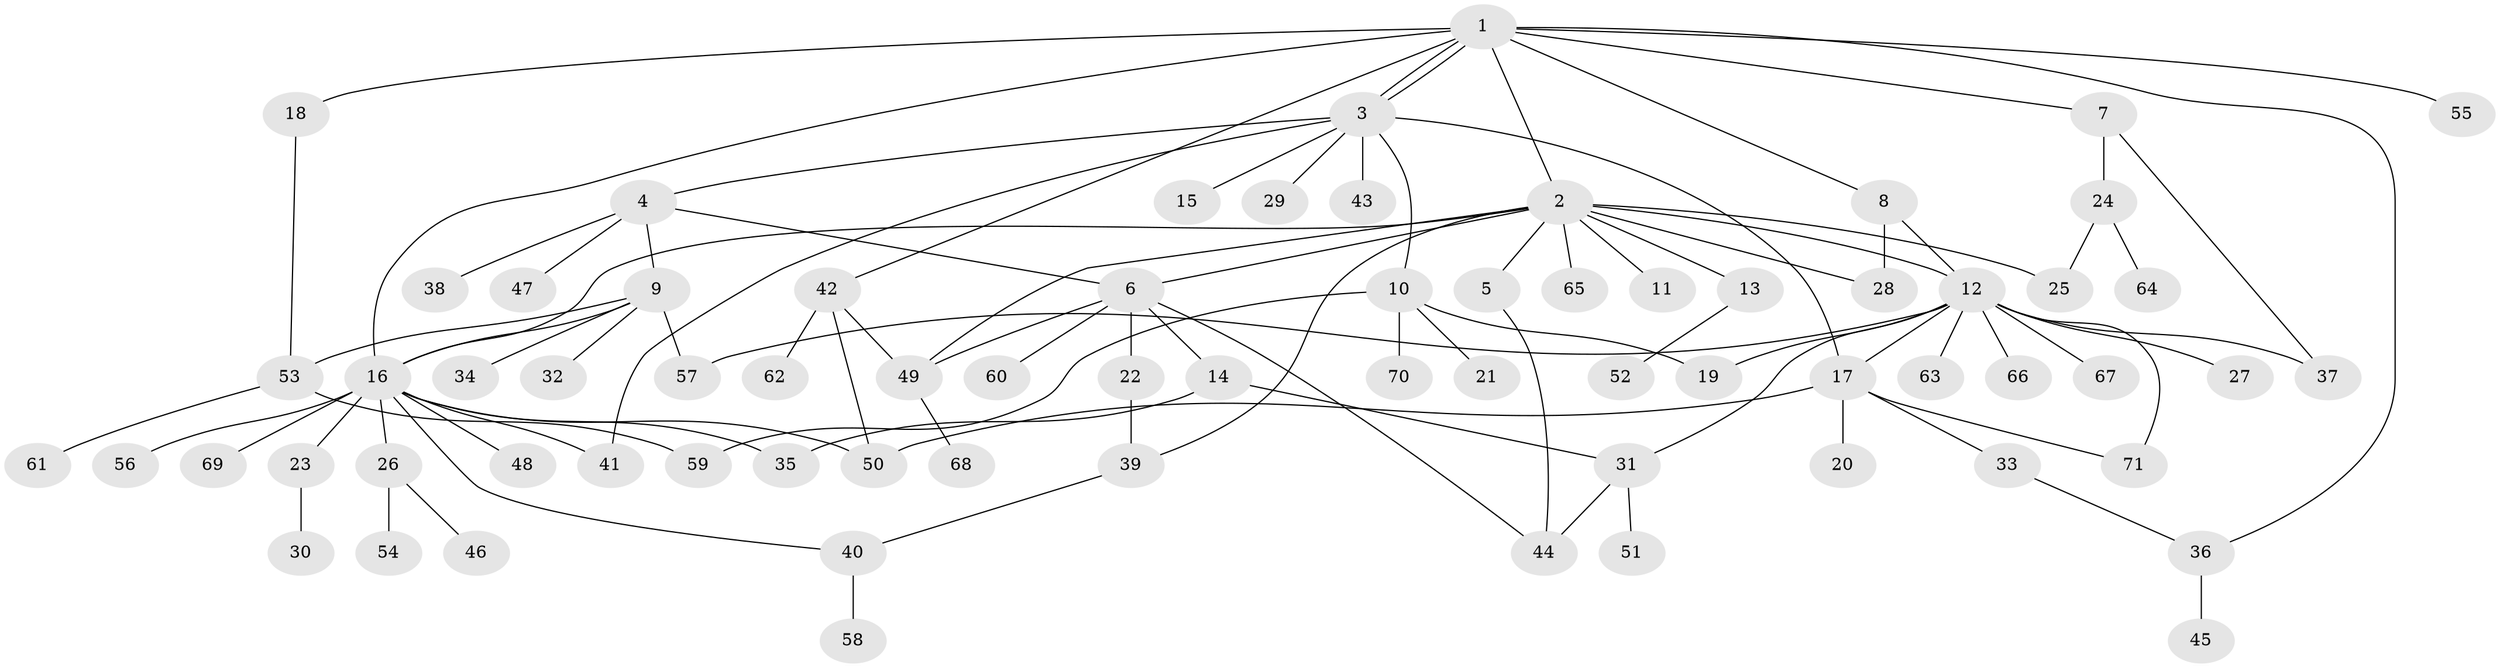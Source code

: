 // coarse degree distribution, {8: 0.09523809523809523, 10: 0.047619047619047616, 3: 0.23809523809523808, 1: 0.38095238095238093, 6: 0.09523809523809523, 5: 0.047619047619047616, 2: 0.09523809523809523}
// Generated by graph-tools (version 1.1) at 2025/18/03/04/25 18:18:07]
// undirected, 71 vertices, 96 edges
graph export_dot {
graph [start="1"]
  node [color=gray90,style=filled];
  1;
  2;
  3;
  4;
  5;
  6;
  7;
  8;
  9;
  10;
  11;
  12;
  13;
  14;
  15;
  16;
  17;
  18;
  19;
  20;
  21;
  22;
  23;
  24;
  25;
  26;
  27;
  28;
  29;
  30;
  31;
  32;
  33;
  34;
  35;
  36;
  37;
  38;
  39;
  40;
  41;
  42;
  43;
  44;
  45;
  46;
  47;
  48;
  49;
  50;
  51;
  52;
  53;
  54;
  55;
  56;
  57;
  58;
  59;
  60;
  61;
  62;
  63;
  64;
  65;
  66;
  67;
  68;
  69;
  70;
  71;
  1 -- 2;
  1 -- 3;
  1 -- 3;
  1 -- 7;
  1 -- 8;
  1 -- 16;
  1 -- 18;
  1 -- 36;
  1 -- 42;
  1 -- 55;
  2 -- 5;
  2 -- 6;
  2 -- 11;
  2 -- 12;
  2 -- 13;
  2 -- 16;
  2 -- 25;
  2 -- 28;
  2 -- 39;
  2 -- 49;
  2 -- 65;
  3 -- 4;
  3 -- 10;
  3 -- 15;
  3 -- 17;
  3 -- 29;
  3 -- 41;
  3 -- 43;
  4 -- 6;
  4 -- 9;
  4 -- 38;
  4 -- 47;
  5 -- 44;
  6 -- 14;
  6 -- 22;
  6 -- 44;
  6 -- 49;
  6 -- 60;
  7 -- 24;
  7 -- 37;
  8 -- 12;
  8 -- 28;
  9 -- 16;
  9 -- 32;
  9 -- 34;
  9 -- 53;
  9 -- 57;
  10 -- 19;
  10 -- 21;
  10 -- 59;
  10 -- 70;
  12 -- 17;
  12 -- 19;
  12 -- 27;
  12 -- 31;
  12 -- 37;
  12 -- 57;
  12 -- 63;
  12 -- 66;
  12 -- 67;
  12 -- 71;
  13 -- 52;
  14 -- 31;
  14 -- 35;
  16 -- 23;
  16 -- 26;
  16 -- 35;
  16 -- 40;
  16 -- 41;
  16 -- 48;
  16 -- 50;
  16 -- 56;
  16 -- 69;
  17 -- 20;
  17 -- 33;
  17 -- 50;
  17 -- 71;
  18 -- 53;
  22 -- 39;
  23 -- 30;
  24 -- 25;
  24 -- 64;
  26 -- 46;
  26 -- 54;
  31 -- 44;
  31 -- 51;
  33 -- 36;
  36 -- 45;
  39 -- 40;
  40 -- 58;
  42 -- 49;
  42 -- 50;
  42 -- 62;
  49 -- 68;
  53 -- 59;
  53 -- 61;
}
